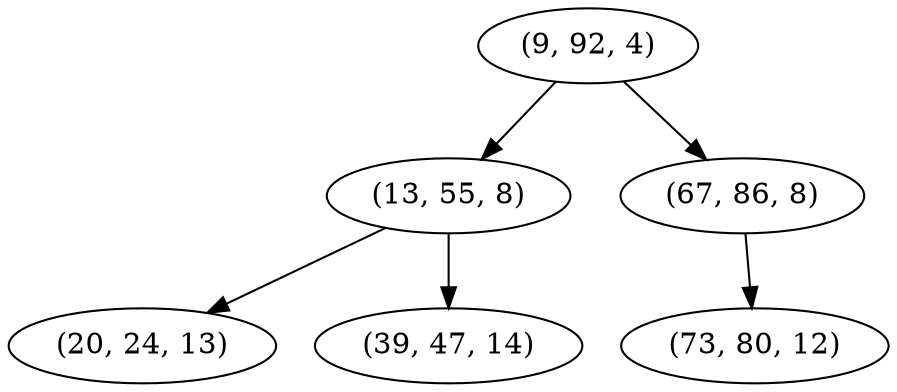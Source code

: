 digraph tree {
    "(9, 92, 4)";
    "(13, 55, 8)";
    "(20, 24, 13)";
    "(39, 47, 14)";
    "(67, 86, 8)";
    "(73, 80, 12)";
    "(9, 92, 4)" -> "(13, 55, 8)";
    "(9, 92, 4)" -> "(67, 86, 8)";
    "(13, 55, 8)" -> "(20, 24, 13)";
    "(13, 55, 8)" -> "(39, 47, 14)";
    "(67, 86, 8)" -> "(73, 80, 12)";
}
